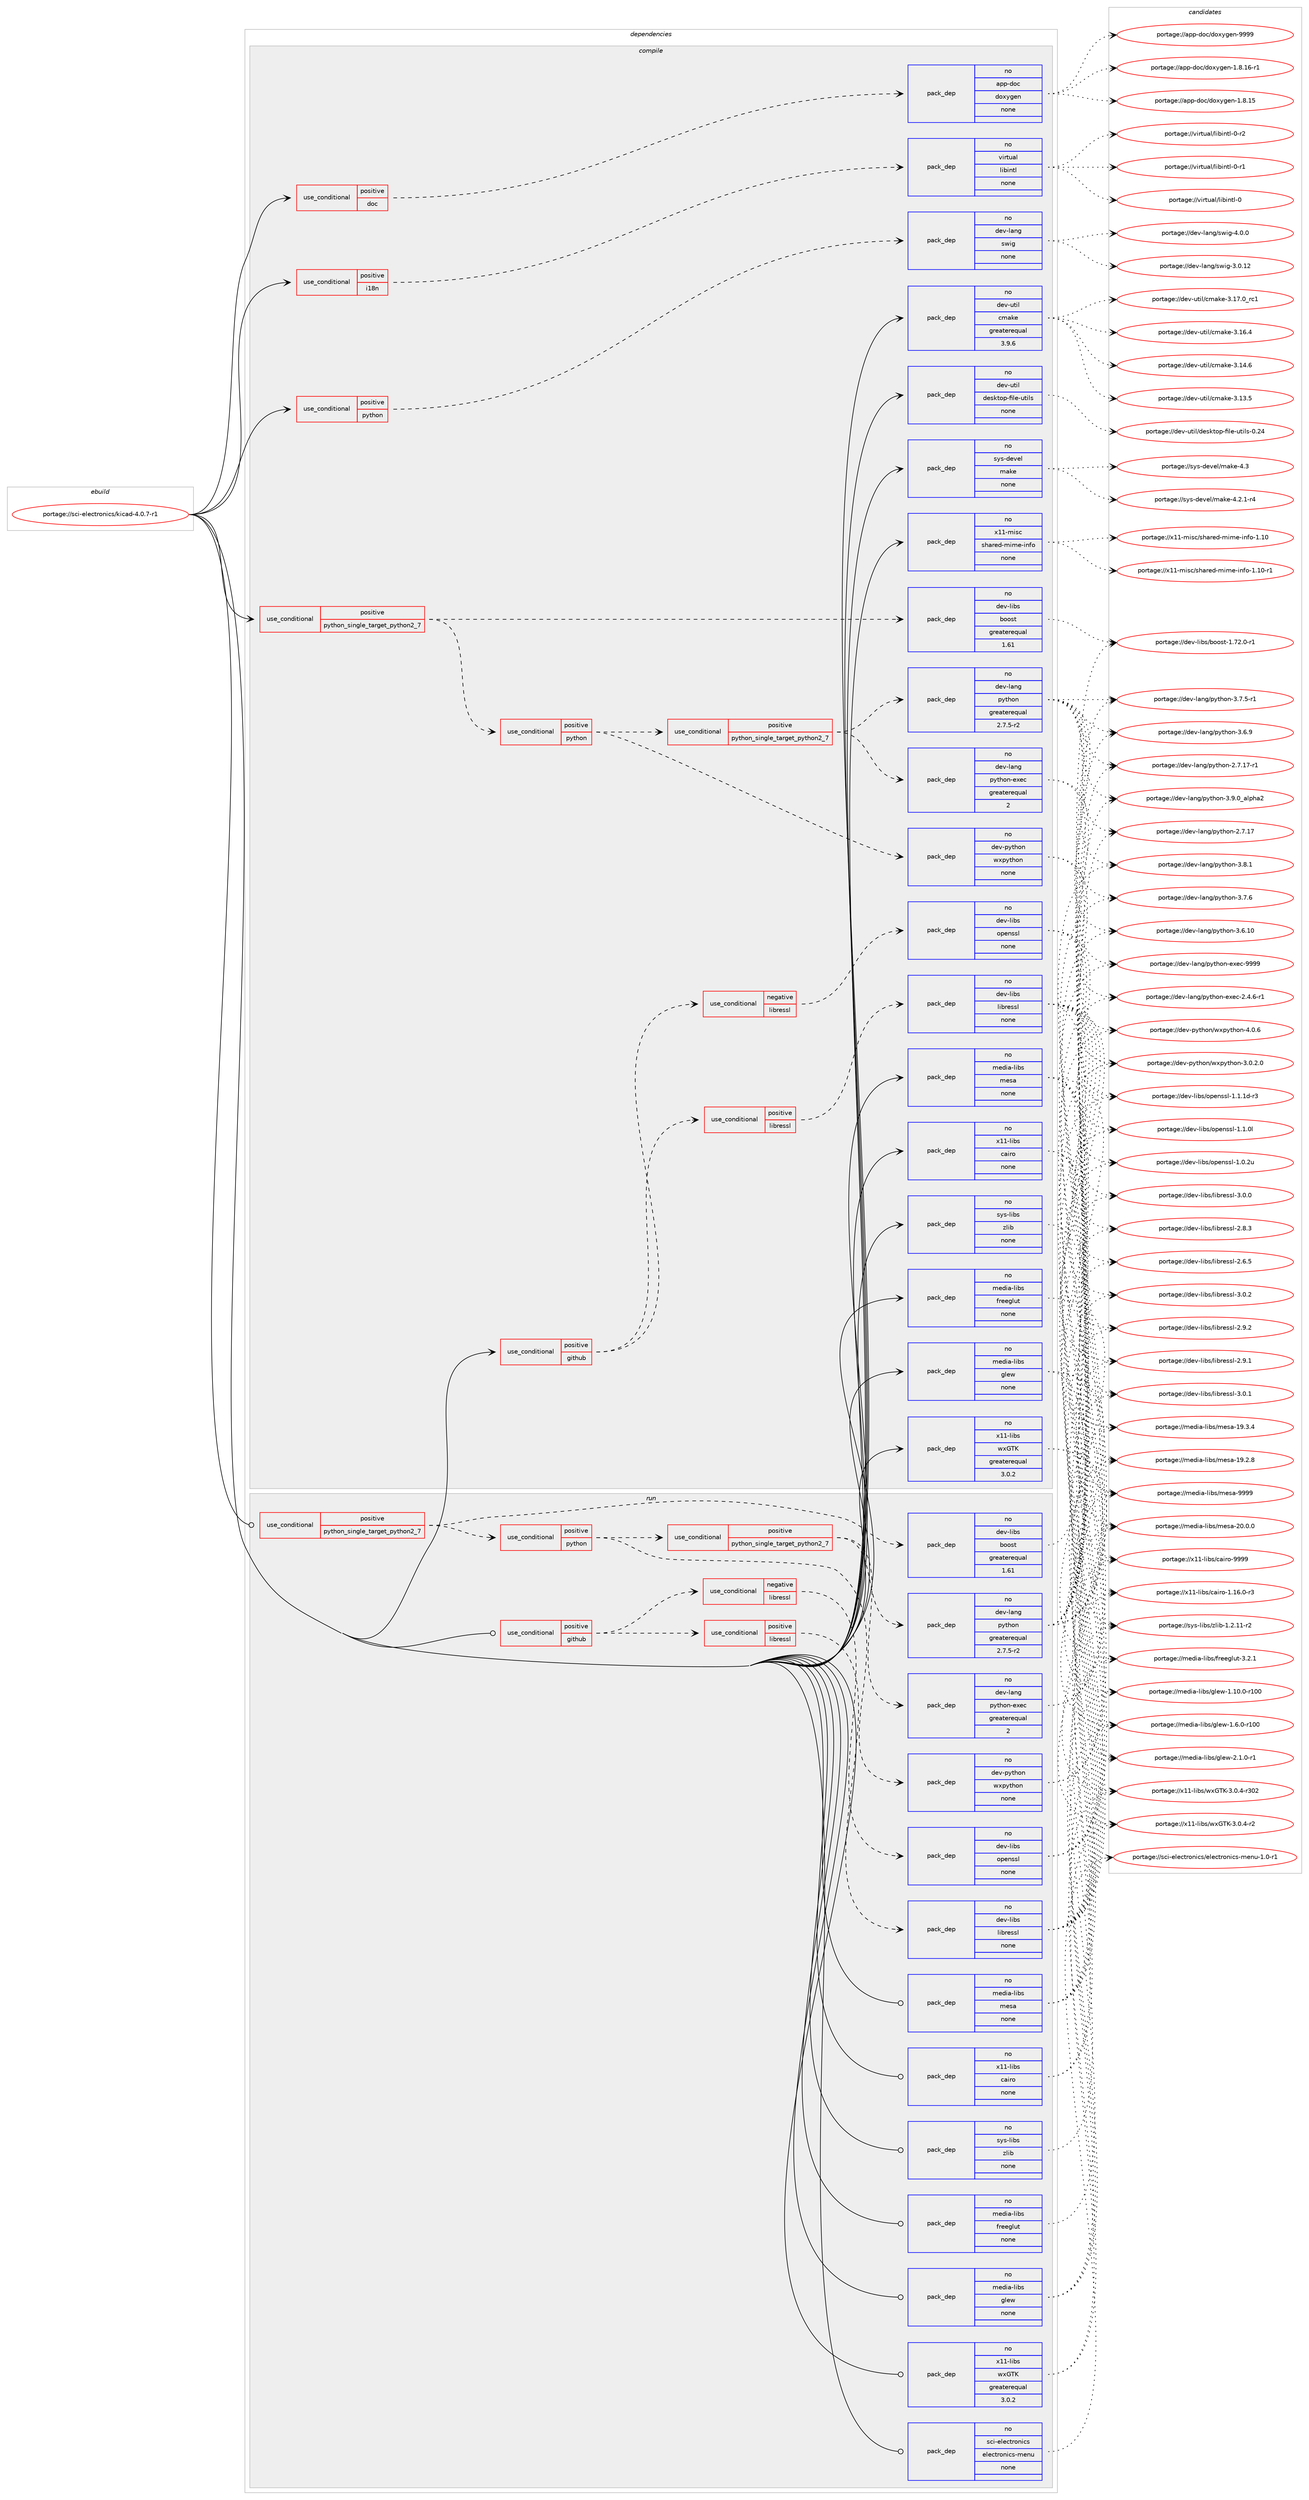 digraph prolog {

# *************
# Graph options
# *************

newrank=true;
concentrate=true;
compound=true;
graph [rankdir=LR,fontname=Helvetica,fontsize=10,ranksep=1.5];#, ranksep=2.5, nodesep=0.2];
edge  [arrowhead=vee];
node  [fontname=Helvetica,fontsize=10];

# **********
# The ebuild
# **********

subgraph cluster_leftcol {
color=gray;
rank=same;
label=<<i>ebuild</i>>;
id [label="portage://sci-electronics/kicad-4.0.7-r1", color=red, width=4, href="../sci-electronics/kicad-4.0.7-r1.svg"];
}

# ****************
# The dependencies
# ****************

subgraph cluster_midcol {
color=gray;
label=<<i>dependencies</i>>;
subgraph cluster_compile {
fillcolor="#eeeeee";
style=filled;
label=<<i>compile</i>>;
subgraph cond12185 {
dependency58397 [label=<<TABLE BORDER="0" CELLBORDER="1" CELLSPACING="0" CELLPADDING="4"><TR><TD ROWSPAN="3" CELLPADDING="10">use_conditional</TD></TR><TR><TD>positive</TD></TR><TR><TD>doc</TD></TR></TABLE>>, shape=none, color=red];
subgraph pack44999 {
dependency58398 [label=<<TABLE BORDER="0" CELLBORDER="1" CELLSPACING="0" CELLPADDING="4" WIDTH="220"><TR><TD ROWSPAN="6" CELLPADDING="30">pack_dep</TD></TR><TR><TD WIDTH="110">no</TD></TR><TR><TD>app-doc</TD></TR><TR><TD>doxygen</TD></TR><TR><TD>none</TD></TR><TR><TD></TD></TR></TABLE>>, shape=none, color=blue];
}
dependency58397:e -> dependency58398:w [weight=20,style="dashed",arrowhead="vee"];
}
id:e -> dependency58397:w [weight=20,style="solid",arrowhead="vee"];
subgraph cond12186 {
dependency58399 [label=<<TABLE BORDER="0" CELLBORDER="1" CELLSPACING="0" CELLPADDING="4"><TR><TD ROWSPAN="3" CELLPADDING="10">use_conditional</TD></TR><TR><TD>positive</TD></TR><TR><TD>github</TD></TR></TABLE>>, shape=none, color=red];
subgraph cond12187 {
dependency58400 [label=<<TABLE BORDER="0" CELLBORDER="1" CELLSPACING="0" CELLPADDING="4"><TR><TD ROWSPAN="3" CELLPADDING="10">use_conditional</TD></TR><TR><TD>positive</TD></TR><TR><TD>libressl</TD></TR></TABLE>>, shape=none, color=red];
subgraph pack45000 {
dependency58401 [label=<<TABLE BORDER="0" CELLBORDER="1" CELLSPACING="0" CELLPADDING="4" WIDTH="220"><TR><TD ROWSPAN="6" CELLPADDING="30">pack_dep</TD></TR><TR><TD WIDTH="110">no</TD></TR><TR><TD>dev-libs</TD></TR><TR><TD>libressl</TD></TR><TR><TD>none</TD></TR><TR><TD></TD></TR></TABLE>>, shape=none, color=blue];
}
dependency58400:e -> dependency58401:w [weight=20,style="dashed",arrowhead="vee"];
}
dependency58399:e -> dependency58400:w [weight=20,style="dashed",arrowhead="vee"];
subgraph cond12188 {
dependency58402 [label=<<TABLE BORDER="0" CELLBORDER="1" CELLSPACING="0" CELLPADDING="4"><TR><TD ROWSPAN="3" CELLPADDING="10">use_conditional</TD></TR><TR><TD>negative</TD></TR><TR><TD>libressl</TD></TR></TABLE>>, shape=none, color=red];
subgraph pack45001 {
dependency58403 [label=<<TABLE BORDER="0" CELLBORDER="1" CELLSPACING="0" CELLPADDING="4" WIDTH="220"><TR><TD ROWSPAN="6" CELLPADDING="30">pack_dep</TD></TR><TR><TD WIDTH="110">no</TD></TR><TR><TD>dev-libs</TD></TR><TR><TD>openssl</TD></TR><TR><TD>none</TD></TR><TR><TD></TD></TR></TABLE>>, shape=none, color=blue];
}
dependency58402:e -> dependency58403:w [weight=20,style="dashed",arrowhead="vee"];
}
dependency58399:e -> dependency58402:w [weight=20,style="dashed",arrowhead="vee"];
}
id:e -> dependency58399:w [weight=20,style="solid",arrowhead="vee"];
subgraph cond12189 {
dependency58404 [label=<<TABLE BORDER="0" CELLBORDER="1" CELLSPACING="0" CELLPADDING="4"><TR><TD ROWSPAN="3" CELLPADDING="10">use_conditional</TD></TR><TR><TD>positive</TD></TR><TR><TD>i18n</TD></TR></TABLE>>, shape=none, color=red];
subgraph pack45002 {
dependency58405 [label=<<TABLE BORDER="0" CELLBORDER="1" CELLSPACING="0" CELLPADDING="4" WIDTH="220"><TR><TD ROWSPAN="6" CELLPADDING="30">pack_dep</TD></TR><TR><TD WIDTH="110">no</TD></TR><TR><TD>virtual</TD></TR><TR><TD>libintl</TD></TR><TR><TD>none</TD></TR><TR><TD></TD></TR></TABLE>>, shape=none, color=blue];
}
dependency58404:e -> dependency58405:w [weight=20,style="dashed",arrowhead="vee"];
}
id:e -> dependency58404:w [weight=20,style="solid",arrowhead="vee"];
subgraph cond12190 {
dependency58406 [label=<<TABLE BORDER="0" CELLBORDER="1" CELLSPACING="0" CELLPADDING="4"><TR><TD ROWSPAN="3" CELLPADDING="10">use_conditional</TD></TR><TR><TD>positive</TD></TR><TR><TD>python</TD></TR></TABLE>>, shape=none, color=red];
subgraph pack45003 {
dependency58407 [label=<<TABLE BORDER="0" CELLBORDER="1" CELLSPACING="0" CELLPADDING="4" WIDTH="220"><TR><TD ROWSPAN="6" CELLPADDING="30">pack_dep</TD></TR><TR><TD WIDTH="110">no</TD></TR><TR><TD>dev-lang</TD></TR><TR><TD>swig</TD></TR><TR><TD>none</TD></TR><TR><TD></TD></TR></TABLE>>, shape=none, color=blue];
}
dependency58406:e -> dependency58407:w [weight=20,style="dashed",arrowhead="vee"];
}
id:e -> dependency58406:w [weight=20,style="solid",arrowhead="vee"];
subgraph cond12191 {
dependency58408 [label=<<TABLE BORDER="0" CELLBORDER="1" CELLSPACING="0" CELLPADDING="4"><TR><TD ROWSPAN="3" CELLPADDING="10">use_conditional</TD></TR><TR><TD>positive</TD></TR><TR><TD>python_single_target_python2_7</TD></TR></TABLE>>, shape=none, color=red];
subgraph cond12192 {
dependency58409 [label=<<TABLE BORDER="0" CELLBORDER="1" CELLSPACING="0" CELLPADDING="4"><TR><TD ROWSPAN="3" CELLPADDING="10">use_conditional</TD></TR><TR><TD>positive</TD></TR><TR><TD>python</TD></TR></TABLE>>, shape=none, color=red];
subgraph pack45004 {
dependency58410 [label=<<TABLE BORDER="0" CELLBORDER="1" CELLSPACING="0" CELLPADDING="4" WIDTH="220"><TR><TD ROWSPAN="6" CELLPADDING="30">pack_dep</TD></TR><TR><TD WIDTH="110">no</TD></TR><TR><TD>dev-python</TD></TR><TR><TD>wxpython</TD></TR><TR><TD>none</TD></TR><TR><TD></TD></TR></TABLE>>, shape=none, color=blue];
}
dependency58409:e -> dependency58410:w [weight=20,style="dashed",arrowhead="vee"];
subgraph cond12193 {
dependency58411 [label=<<TABLE BORDER="0" CELLBORDER="1" CELLSPACING="0" CELLPADDING="4"><TR><TD ROWSPAN="3" CELLPADDING="10">use_conditional</TD></TR><TR><TD>positive</TD></TR><TR><TD>python_single_target_python2_7</TD></TR></TABLE>>, shape=none, color=red];
subgraph pack45005 {
dependency58412 [label=<<TABLE BORDER="0" CELLBORDER="1" CELLSPACING="0" CELLPADDING="4" WIDTH="220"><TR><TD ROWSPAN="6" CELLPADDING="30">pack_dep</TD></TR><TR><TD WIDTH="110">no</TD></TR><TR><TD>dev-lang</TD></TR><TR><TD>python</TD></TR><TR><TD>greaterequal</TD></TR><TR><TD>2.7.5-r2</TD></TR></TABLE>>, shape=none, color=blue];
}
dependency58411:e -> dependency58412:w [weight=20,style="dashed",arrowhead="vee"];
subgraph pack45006 {
dependency58413 [label=<<TABLE BORDER="0" CELLBORDER="1" CELLSPACING="0" CELLPADDING="4" WIDTH="220"><TR><TD ROWSPAN="6" CELLPADDING="30">pack_dep</TD></TR><TR><TD WIDTH="110">no</TD></TR><TR><TD>dev-lang</TD></TR><TR><TD>python-exec</TD></TR><TR><TD>greaterequal</TD></TR><TR><TD>2</TD></TR></TABLE>>, shape=none, color=blue];
}
dependency58411:e -> dependency58413:w [weight=20,style="dashed",arrowhead="vee"];
}
dependency58409:e -> dependency58411:w [weight=20,style="dashed",arrowhead="vee"];
}
dependency58408:e -> dependency58409:w [weight=20,style="dashed",arrowhead="vee"];
subgraph pack45007 {
dependency58414 [label=<<TABLE BORDER="0" CELLBORDER="1" CELLSPACING="0" CELLPADDING="4" WIDTH="220"><TR><TD ROWSPAN="6" CELLPADDING="30">pack_dep</TD></TR><TR><TD WIDTH="110">no</TD></TR><TR><TD>dev-libs</TD></TR><TR><TD>boost</TD></TR><TR><TD>greaterequal</TD></TR><TR><TD>1.61</TD></TR></TABLE>>, shape=none, color=blue];
}
dependency58408:e -> dependency58414:w [weight=20,style="dashed",arrowhead="vee"];
}
id:e -> dependency58408:w [weight=20,style="solid",arrowhead="vee"];
subgraph pack45008 {
dependency58415 [label=<<TABLE BORDER="0" CELLBORDER="1" CELLSPACING="0" CELLPADDING="4" WIDTH="220"><TR><TD ROWSPAN="6" CELLPADDING="30">pack_dep</TD></TR><TR><TD WIDTH="110">no</TD></TR><TR><TD>dev-util</TD></TR><TR><TD>cmake</TD></TR><TR><TD>greaterequal</TD></TR><TR><TD>3.9.6</TD></TR></TABLE>>, shape=none, color=blue];
}
id:e -> dependency58415:w [weight=20,style="solid",arrowhead="vee"];
subgraph pack45009 {
dependency58416 [label=<<TABLE BORDER="0" CELLBORDER="1" CELLSPACING="0" CELLPADDING="4" WIDTH="220"><TR><TD ROWSPAN="6" CELLPADDING="30">pack_dep</TD></TR><TR><TD WIDTH="110">no</TD></TR><TR><TD>dev-util</TD></TR><TR><TD>desktop-file-utils</TD></TR><TR><TD>none</TD></TR><TR><TD></TD></TR></TABLE>>, shape=none, color=blue];
}
id:e -> dependency58416:w [weight=20,style="solid",arrowhead="vee"];
subgraph pack45010 {
dependency58417 [label=<<TABLE BORDER="0" CELLBORDER="1" CELLSPACING="0" CELLPADDING="4" WIDTH="220"><TR><TD ROWSPAN="6" CELLPADDING="30">pack_dep</TD></TR><TR><TD WIDTH="110">no</TD></TR><TR><TD>media-libs</TD></TR><TR><TD>freeglut</TD></TR><TR><TD>none</TD></TR><TR><TD></TD></TR></TABLE>>, shape=none, color=blue];
}
id:e -> dependency58417:w [weight=20,style="solid",arrowhead="vee"];
subgraph pack45011 {
dependency58418 [label=<<TABLE BORDER="0" CELLBORDER="1" CELLSPACING="0" CELLPADDING="4" WIDTH="220"><TR><TD ROWSPAN="6" CELLPADDING="30">pack_dep</TD></TR><TR><TD WIDTH="110">no</TD></TR><TR><TD>media-libs</TD></TR><TR><TD>glew</TD></TR><TR><TD>none</TD></TR><TR><TD></TD></TR></TABLE>>, shape=none, color=blue];
}
id:e -> dependency58418:w [weight=20,style="solid",arrowhead="vee"];
subgraph pack45012 {
dependency58419 [label=<<TABLE BORDER="0" CELLBORDER="1" CELLSPACING="0" CELLPADDING="4" WIDTH="220"><TR><TD ROWSPAN="6" CELLPADDING="30">pack_dep</TD></TR><TR><TD WIDTH="110">no</TD></TR><TR><TD>media-libs</TD></TR><TR><TD>mesa</TD></TR><TR><TD>none</TD></TR><TR><TD></TD></TR></TABLE>>, shape=none, color=blue];
}
id:e -> dependency58419:w [weight=20,style="solid",arrowhead="vee"];
subgraph pack45013 {
dependency58420 [label=<<TABLE BORDER="0" CELLBORDER="1" CELLSPACING="0" CELLPADDING="4" WIDTH="220"><TR><TD ROWSPAN="6" CELLPADDING="30">pack_dep</TD></TR><TR><TD WIDTH="110">no</TD></TR><TR><TD>sys-devel</TD></TR><TR><TD>make</TD></TR><TR><TD>none</TD></TR><TR><TD></TD></TR></TABLE>>, shape=none, color=blue];
}
id:e -> dependency58420:w [weight=20,style="solid",arrowhead="vee"];
subgraph pack45014 {
dependency58421 [label=<<TABLE BORDER="0" CELLBORDER="1" CELLSPACING="0" CELLPADDING="4" WIDTH="220"><TR><TD ROWSPAN="6" CELLPADDING="30">pack_dep</TD></TR><TR><TD WIDTH="110">no</TD></TR><TR><TD>sys-libs</TD></TR><TR><TD>zlib</TD></TR><TR><TD>none</TD></TR><TR><TD></TD></TR></TABLE>>, shape=none, color=blue];
}
id:e -> dependency58421:w [weight=20,style="solid",arrowhead="vee"];
subgraph pack45015 {
dependency58422 [label=<<TABLE BORDER="0" CELLBORDER="1" CELLSPACING="0" CELLPADDING="4" WIDTH="220"><TR><TD ROWSPAN="6" CELLPADDING="30">pack_dep</TD></TR><TR><TD WIDTH="110">no</TD></TR><TR><TD>x11-libs</TD></TR><TR><TD>cairo</TD></TR><TR><TD>none</TD></TR><TR><TD></TD></TR></TABLE>>, shape=none, color=blue];
}
id:e -> dependency58422:w [weight=20,style="solid",arrowhead="vee"];
subgraph pack45016 {
dependency58423 [label=<<TABLE BORDER="0" CELLBORDER="1" CELLSPACING="0" CELLPADDING="4" WIDTH="220"><TR><TD ROWSPAN="6" CELLPADDING="30">pack_dep</TD></TR><TR><TD WIDTH="110">no</TD></TR><TR><TD>x11-libs</TD></TR><TR><TD>wxGTK</TD></TR><TR><TD>greaterequal</TD></TR><TR><TD>3.0.2</TD></TR></TABLE>>, shape=none, color=blue];
}
id:e -> dependency58423:w [weight=20,style="solid",arrowhead="vee"];
subgraph pack45017 {
dependency58424 [label=<<TABLE BORDER="0" CELLBORDER="1" CELLSPACING="0" CELLPADDING="4" WIDTH="220"><TR><TD ROWSPAN="6" CELLPADDING="30">pack_dep</TD></TR><TR><TD WIDTH="110">no</TD></TR><TR><TD>x11-misc</TD></TR><TR><TD>shared-mime-info</TD></TR><TR><TD>none</TD></TR><TR><TD></TD></TR></TABLE>>, shape=none, color=blue];
}
id:e -> dependency58424:w [weight=20,style="solid",arrowhead="vee"];
}
subgraph cluster_compileandrun {
fillcolor="#eeeeee";
style=filled;
label=<<i>compile and run</i>>;
}
subgraph cluster_run {
fillcolor="#eeeeee";
style=filled;
label=<<i>run</i>>;
subgraph cond12194 {
dependency58425 [label=<<TABLE BORDER="0" CELLBORDER="1" CELLSPACING="0" CELLPADDING="4"><TR><TD ROWSPAN="3" CELLPADDING="10">use_conditional</TD></TR><TR><TD>positive</TD></TR><TR><TD>github</TD></TR></TABLE>>, shape=none, color=red];
subgraph cond12195 {
dependency58426 [label=<<TABLE BORDER="0" CELLBORDER="1" CELLSPACING="0" CELLPADDING="4"><TR><TD ROWSPAN="3" CELLPADDING="10">use_conditional</TD></TR><TR><TD>positive</TD></TR><TR><TD>libressl</TD></TR></TABLE>>, shape=none, color=red];
subgraph pack45018 {
dependency58427 [label=<<TABLE BORDER="0" CELLBORDER="1" CELLSPACING="0" CELLPADDING="4" WIDTH="220"><TR><TD ROWSPAN="6" CELLPADDING="30">pack_dep</TD></TR><TR><TD WIDTH="110">no</TD></TR><TR><TD>dev-libs</TD></TR><TR><TD>libressl</TD></TR><TR><TD>none</TD></TR><TR><TD></TD></TR></TABLE>>, shape=none, color=blue];
}
dependency58426:e -> dependency58427:w [weight=20,style="dashed",arrowhead="vee"];
}
dependency58425:e -> dependency58426:w [weight=20,style="dashed",arrowhead="vee"];
subgraph cond12196 {
dependency58428 [label=<<TABLE BORDER="0" CELLBORDER="1" CELLSPACING="0" CELLPADDING="4"><TR><TD ROWSPAN="3" CELLPADDING="10">use_conditional</TD></TR><TR><TD>negative</TD></TR><TR><TD>libressl</TD></TR></TABLE>>, shape=none, color=red];
subgraph pack45019 {
dependency58429 [label=<<TABLE BORDER="0" CELLBORDER="1" CELLSPACING="0" CELLPADDING="4" WIDTH="220"><TR><TD ROWSPAN="6" CELLPADDING="30">pack_dep</TD></TR><TR><TD WIDTH="110">no</TD></TR><TR><TD>dev-libs</TD></TR><TR><TD>openssl</TD></TR><TR><TD>none</TD></TR><TR><TD></TD></TR></TABLE>>, shape=none, color=blue];
}
dependency58428:e -> dependency58429:w [weight=20,style="dashed",arrowhead="vee"];
}
dependency58425:e -> dependency58428:w [weight=20,style="dashed",arrowhead="vee"];
}
id:e -> dependency58425:w [weight=20,style="solid",arrowhead="odot"];
subgraph cond12197 {
dependency58430 [label=<<TABLE BORDER="0" CELLBORDER="1" CELLSPACING="0" CELLPADDING="4"><TR><TD ROWSPAN="3" CELLPADDING="10">use_conditional</TD></TR><TR><TD>positive</TD></TR><TR><TD>python_single_target_python2_7</TD></TR></TABLE>>, shape=none, color=red];
subgraph cond12198 {
dependency58431 [label=<<TABLE BORDER="0" CELLBORDER="1" CELLSPACING="0" CELLPADDING="4"><TR><TD ROWSPAN="3" CELLPADDING="10">use_conditional</TD></TR><TR><TD>positive</TD></TR><TR><TD>python</TD></TR></TABLE>>, shape=none, color=red];
subgraph pack45020 {
dependency58432 [label=<<TABLE BORDER="0" CELLBORDER="1" CELLSPACING="0" CELLPADDING="4" WIDTH="220"><TR><TD ROWSPAN="6" CELLPADDING="30">pack_dep</TD></TR><TR><TD WIDTH="110">no</TD></TR><TR><TD>dev-python</TD></TR><TR><TD>wxpython</TD></TR><TR><TD>none</TD></TR><TR><TD></TD></TR></TABLE>>, shape=none, color=blue];
}
dependency58431:e -> dependency58432:w [weight=20,style="dashed",arrowhead="vee"];
subgraph cond12199 {
dependency58433 [label=<<TABLE BORDER="0" CELLBORDER="1" CELLSPACING="0" CELLPADDING="4"><TR><TD ROWSPAN="3" CELLPADDING="10">use_conditional</TD></TR><TR><TD>positive</TD></TR><TR><TD>python_single_target_python2_7</TD></TR></TABLE>>, shape=none, color=red];
subgraph pack45021 {
dependency58434 [label=<<TABLE BORDER="0" CELLBORDER="1" CELLSPACING="0" CELLPADDING="4" WIDTH="220"><TR><TD ROWSPAN="6" CELLPADDING="30">pack_dep</TD></TR><TR><TD WIDTH="110">no</TD></TR><TR><TD>dev-lang</TD></TR><TR><TD>python</TD></TR><TR><TD>greaterequal</TD></TR><TR><TD>2.7.5-r2</TD></TR></TABLE>>, shape=none, color=blue];
}
dependency58433:e -> dependency58434:w [weight=20,style="dashed",arrowhead="vee"];
subgraph pack45022 {
dependency58435 [label=<<TABLE BORDER="0" CELLBORDER="1" CELLSPACING="0" CELLPADDING="4" WIDTH="220"><TR><TD ROWSPAN="6" CELLPADDING="30">pack_dep</TD></TR><TR><TD WIDTH="110">no</TD></TR><TR><TD>dev-lang</TD></TR><TR><TD>python-exec</TD></TR><TR><TD>greaterequal</TD></TR><TR><TD>2</TD></TR></TABLE>>, shape=none, color=blue];
}
dependency58433:e -> dependency58435:w [weight=20,style="dashed",arrowhead="vee"];
}
dependency58431:e -> dependency58433:w [weight=20,style="dashed",arrowhead="vee"];
}
dependency58430:e -> dependency58431:w [weight=20,style="dashed",arrowhead="vee"];
subgraph pack45023 {
dependency58436 [label=<<TABLE BORDER="0" CELLBORDER="1" CELLSPACING="0" CELLPADDING="4" WIDTH="220"><TR><TD ROWSPAN="6" CELLPADDING="30">pack_dep</TD></TR><TR><TD WIDTH="110">no</TD></TR><TR><TD>dev-libs</TD></TR><TR><TD>boost</TD></TR><TR><TD>greaterequal</TD></TR><TR><TD>1.61</TD></TR></TABLE>>, shape=none, color=blue];
}
dependency58430:e -> dependency58436:w [weight=20,style="dashed",arrowhead="vee"];
}
id:e -> dependency58430:w [weight=20,style="solid",arrowhead="odot"];
subgraph pack45024 {
dependency58437 [label=<<TABLE BORDER="0" CELLBORDER="1" CELLSPACING="0" CELLPADDING="4" WIDTH="220"><TR><TD ROWSPAN="6" CELLPADDING="30">pack_dep</TD></TR><TR><TD WIDTH="110">no</TD></TR><TR><TD>media-libs</TD></TR><TR><TD>freeglut</TD></TR><TR><TD>none</TD></TR><TR><TD></TD></TR></TABLE>>, shape=none, color=blue];
}
id:e -> dependency58437:w [weight=20,style="solid",arrowhead="odot"];
subgraph pack45025 {
dependency58438 [label=<<TABLE BORDER="0" CELLBORDER="1" CELLSPACING="0" CELLPADDING="4" WIDTH="220"><TR><TD ROWSPAN="6" CELLPADDING="30">pack_dep</TD></TR><TR><TD WIDTH="110">no</TD></TR><TR><TD>media-libs</TD></TR><TR><TD>glew</TD></TR><TR><TD>none</TD></TR><TR><TD></TD></TR></TABLE>>, shape=none, color=blue];
}
id:e -> dependency58438:w [weight=20,style="solid",arrowhead="odot"];
subgraph pack45026 {
dependency58439 [label=<<TABLE BORDER="0" CELLBORDER="1" CELLSPACING="0" CELLPADDING="4" WIDTH="220"><TR><TD ROWSPAN="6" CELLPADDING="30">pack_dep</TD></TR><TR><TD WIDTH="110">no</TD></TR><TR><TD>media-libs</TD></TR><TR><TD>mesa</TD></TR><TR><TD>none</TD></TR><TR><TD></TD></TR></TABLE>>, shape=none, color=blue];
}
id:e -> dependency58439:w [weight=20,style="solid",arrowhead="odot"];
subgraph pack45027 {
dependency58440 [label=<<TABLE BORDER="0" CELLBORDER="1" CELLSPACING="0" CELLPADDING="4" WIDTH="220"><TR><TD ROWSPAN="6" CELLPADDING="30">pack_dep</TD></TR><TR><TD WIDTH="110">no</TD></TR><TR><TD>sci-electronics</TD></TR><TR><TD>electronics-menu</TD></TR><TR><TD>none</TD></TR><TR><TD></TD></TR></TABLE>>, shape=none, color=blue];
}
id:e -> dependency58440:w [weight=20,style="solid",arrowhead="odot"];
subgraph pack45028 {
dependency58441 [label=<<TABLE BORDER="0" CELLBORDER="1" CELLSPACING="0" CELLPADDING="4" WIDTH="220"><TR><TD ROWSPAN="6" CELLPADDING="30">pack_dep</TD></TR><TR><TD WIDTH="110">no</TD></TR><TR><TD>sys-libs</TD></TR><TR><TD>zlib</TD></TR><TR><TD>none</TD></TR><TR><TD></TD></TR></TABLE>>, shape=none, color=blue];
}
id:e -> dependency58441:w [weight=20,style="solid",arrowhead="odot"];
subgraph pack45029 {
dependency58442 [label=<<TABLE BORDER="0" CELLBORDER="1" CELLSPACING="0" CELLPADDING="4" WIDTH="220"><TR><TD ROWSPAN="6" CELLPADDING="30">pack_dep</TD></TR><TR><TD WIDTH="110">no</TD></TR><TR><TD>x11-libs</TD></TR><TR><TD>cairo</TD></TR><TR><TD>none</TD></TR><TR><TD></TD></TR></TABLE>>, shape=none, color=blue];
}
id:e -> dependency58442:w [weight=20,style="solid",arrowhead="odot"];
subgraph pack45030 {
dependency58443 [label=<<TABLE BORDER="0" CELLBORDER="1" CELLSPACING="0" CELLPADDING="4" WIDTH="220"><TR><TD ROWSPAN="6" CELLPADDING="30">pack_dep</TD></TR><TR><TD WIDTH="110">no</TD></TR><TR><TD>x11-libs</TD></TR><TR><TD>wxGTK</TD></TR><TR><TD>greaterequal</TD></TR><TR><TD>3.0.2</TD></TR></TABLE>>, shape=none, color=blue];
}
id:e -> dependency58443:w [weight=20,style="solid",arrowhead="odot"];
}
}

# **************
# The candidates
# **************

subgraph cluster_choices {
rank=same;
color=gray;
label=<<i>candidates</i>>;

subgraph choice44999 {
color=black;
nodesep=1;
choice971121124510011199471001111201211031011104557575757 [label="portage://app-doc/doxygen-9999", color=red, width=4,href="../app-doc/doxygen-9999.svg"];
choice97112112451001119947100111120121103101110454946564649544511449 [label="portage://app-doc/doxygen-1.8.16-r1", color=red, width=4,href="../app-doc/doxygen-1.8.16-r1.svg"];
choice9711211245100111994710011112012110310111045494656464953 [label="portage://app-doc/doxygen-1.8.15", color=red, width=4,href="../app-doc/doxygen-1.8.15.svg"];
dependency58398:e -> choice971121124510011199471001111201211031011104557575757:w [style=dotted,weight="100"];
dependency58398:e -> choice97112112451001119947100111120121103101110454946564649544511449:w [style=dotted,weight="100"];
dependency58398:e -> choice9711211245100111994710011112012110310111045494656464953:w [style=dotted,weight="100"];
}
subgraph choice45000 {
color=black;
nodesep=1;
choice10010111845108105981154710810598114101115115108455146484650 [label="portage://dev-libs/libressl-3.0.2", color=red, width=4,href="../dev-libs/libressl-3.0.2.svg"];
choice10010111845108105981154710810598114101115115108455146484649 [label="portage://dev-libs/libressl-3.0.1", color=red, width=4,href="../dev-libs/libressl-3.0.1.svg"];
choice10010111845108105981154710810598114101115115108455146484648 [label="portage://dev-libs/libressl-3.0.0", color=red, width=4,href="../dev-libs/libressl-3.0.0.svg"];
choice10010111845108105981154710810598114101115115108455046574650 [label="portage://dev-libs/libressl-2.9.2", color=red, width=4,href="../dev-libs/libressl-2.9.2.svg"];
choice10010111845108105981154710810598114101115115108455046574649 [label="portage://dev-libs/libressl-2.9.1", color=red, width=4,href="../dev-libs/libressl-2.9.1.svg"];
choice10010111845108105981154710810598114101115115108455046564651 [label="portage://dev-libs/libressl-2.8.3", color=red, width=4,href="../dev-libs/libressl-2.8.3.svg"];
choice10010111845108105981154710810598114101115115108455046544653 [label="portage://dev-libs/libressl-2.6.5", color=red, width=4,href="../dev-libs/libressl-2.6.5.svg"];
dependency58401:e -> choice10010111845108105981154710810598114101115115108455146484650:w [style=dotted,weight="100"];
dependency58401:e -> choice10010111845108105981154710810598114101115115108455146484649:w [style=dotted,weight="100"];
dependency58401:e -> choice10010111845108105981154710810598114101115115108455146484648:w [style=dotted,weight="100"];
dependency58401:e -> choice10010111845108105981154710810598114101115115108455046574650:w [style=dotted,weight="100"];
dependency58401:e -> choice10010111845108105981154710810598114101115115108455046574649:w [style=dotted,weight="100"];
dependency58401:e -> choice10010111845108105981154710810598114101115115108455046564651:w [style=dotted,weight="100"];
dependency58401:e -> choice10010111845108105981154710810598114101115115108455046544653:w [style=dotted,weight="100"];
}
subgraph choice45001 {
color=black;
nodesep=1;
choice1001011184510810598115471111121011101151151084549464946491004511451 [label="portage://dev-libs/openssl-1.1.1d-r3", color=red, width=4,href="../dev-libs/openssl-1.1.1d-r3.svg"];
choice100101118451081059811547111112101110115115108454946494648108 [label="portage://dev-libs/openssl-1.1.0l", color=red, width=4,href="../dev-libs/openssl-1.1.0l.svg"];
choice100101118451081059811547111112101110115115108454946484650117 [label="portage://dev-libs/openssl-1.0.2u", color=red, width=4,href="../dev-libs/openssl-1.0.2u.svg"];
dependency58403:e -> choice1001011184510810598115471111121011101151151084549464946491004511451:w [style=dotted,weight="100"];
dependency58403:e -> choice100101118451081059811547111112101110115115108454946494648108:w [style=dotted,weight="100"];
dependency58403:e -> choice100101118451081059811547111112101110115115108454946484650117:w [style=dotted,weight="100"];
}
subgraph choice45002 {
color=black;
nodesep=1;
choice11810511411611797108471081059810511011610845484511450 [label="portage://virtual/libintl-0-r2", color=red, width=4,href="../virtual/libintl-0-r2.svg"];
choice11810511411611797108471081059810511011610845484511449 [label="portage://virtual/libintl-0-r1", color=red, width=4,href="../virtual/libintl-0-r1.svg"];
choice1181051141161179710847108105981051101161084548 [label="portage://virtual/libintl-0", color=red, width=4,href="../virtual/libintl-0.svg"];
dependency58405:e -> choice11810511411611797108471081059810511011610845484511450:w [style=dotted,weight="100"];
dependency58405:e -> choice11810511411611797108471081059810511011610845484511449:w [style=dotted,weight="100"];
dependency58405:e -> choice1181051141161179710847108105981051101161084548:w [style=dotted,weight="100"];
}
subgraph choice45003 {
color=black;
nodesep=1;
choice100101118451089711010347115119105103455246484648 [label="portage://dev-lang/swig-4.0.0", color=red, width=4,href="../dev-lang/swig-4.0.0.svg"];
choice10010111845108971101034711511910510345514648464950 [label="portage://dev-lang/swig-3.0.12", color=red, width=4,href="../dev-lang/swig-3.0.12.svg"];
dependency58407:e -> choice100101118451089711010347115119105103455246484648:w [style=dotted,weight="100"];
dependency58407:e -> choice10010111845108971101034711511910510345514648464950:w [style=dotted,weight="100"];
}
subgraph choice45004 {
color=black;
nodesep=1;
choice1001011184511212111610411111047119120112121116104111110455246484654 [label="portage://dev-python/wxpython-4.0.6", color=red, width=4,href="../dev-python/wxpython-4.0.6.svg"];
choice10010111845112121116104111110471191201121211161041111104551464846504648 [label="portage://dev-python/wxpython-3.0.2.0", color=red, width=4,href="../dev-python/wxpython-3.0.2.0.svg"];
dependency58410:e -> choice1001011184511212111610411111047119120112121116104111110455246484654:w [style=dotted,weight="100"];
dependency58410:e -> choice10010111845112121116104111110471191201121211161041111104551464846504648:w [style=dotted,weight="100"];
}
subgraph choice45005 {
color=black;
nodesep=1;
choice10010111845108971101034711212111610411111045514657464895971081121049750 [label="portage://dev-lang/python-3.9.0_alpha2", color=red, width=4,href="../dev-lang/python-3.9.0_alpha2.svg"];
choice100101118451089711010347112121116104111110455146564649 [label="portage://dev-lang/python-3.8.1", color=red, width=4,href="../dev-lang/python-3.8.1.svg"];
choice100101118451089711010347112121116104111110455146554654 [label="portage://dev-lang/python-3.7.6", color=red, width=4,href="../dev-lang/python-3.7.6.svg"];
choice1001011184510897110103471121211161041111104551465546534511449 [label="portage://dev-lang/python-3.7.5-r1", color=red, width=4,href="../dev-lang/python-3.7.5-r1.svg"];
choice100101118451089711010347112121116104111110455146544657 [label="portage://dev-lang/python-3.6.9", color=red, width=4,href="../dev-lang/python-3.6.9.svg"];
choice10010111845108971101034711212111610411111045514654464948 [label="portage://dev-lang/python-3.6.10", color=red, width=4,href="../dev-lang/python-3.6.10.svg"];
choice100101118451089711010347112121116104111110455046554649554511449 [label="portage://dev-lang/python-2.7.17-r1", color=red, width=4,href="../dev-lang/python-2.7.17-r1.svg"];
choice10010111845108971101034711212111610411111045504655464955 [label="portage://dev-lang/python-2.7.17", color=red, width=4,href="../dev-lang/python-2.7.17.svg"];
dependency58412:e -> choice10010111845108971101034711212111610411111045514657464895971081121049750:w [style=dotted,weight="100"];
dependency58412:e -> choice100101118451089711010347112121116104111110455146564649:w [style=dotted,weight="100"];
dependency58412:e -> choice100101118451089711010347112121116104111110455146554654:w [style=dotted,weight="100"];
dependency58412:e -> choice1001011184510897110103471121211161041111104551465546534511449:w [style=dotted,weight="100"];
dependency58412:e -> choice100101118451089711010347112121116104111110455146544657:w [style=dotted,weight="100"];
dependency58412:e -> choice10010111845108971101034711212111610411111045514654464948:w [style=dotted,weight="100"];
dependency58412:e -> choice100101118451089711010347112121116104111110455046554649554511449:w [style=dotted,weight="100"];
dependency58412:e -> choice10010111845108971101034711212111610411111045504655464955:w [style=dotted,weight="100"];
}
subgraph choice45006 {
color=black;
nodesep=1;
choice10010111845108971101034711212111610411111045101120101994557575757 [label="portage://dev-lang/python-exec-9999", color=red, width=4,href="../dev-lang/python-exec-9999.svg"];
choice10010111845108971101034711212111610411111045101120101994550465246544511449 [label="portage://dev-lang/python-exec-2.4.6-r1", color=red, width=4,href="../dev-lang/python-exec-2.4.6-r1.svg"];
dependency58413:e -> choice10010111845108971101034711212111610411111045101120101994557575757:w [style=dotted,weight="100"];
dependency58413:e -> choice10010111845108971101034711212111610411111045101120101994550465246544511449:w [style=dotted,weight="100"];
}
subgraph choice45007 {
color=black;
nodesep=1;
choice10010111845108105981154798111111115116454946555046484511449 [label="portage://dev-libs/boost-1.72.0-r1", color=red, width=4,href="../dev-libs/boost-1.72.0-r1.svg"];
dependency58414:e -> choice10010111845108105981154798111111115116454946555046484511449:w [style=dotted,weight="100"];
}
subgraph choice45008 {
color=black;
nodesep=1;
choice1001011184511711610510847991099710710145514649554648951149949 [label="portage://dev-util/cmake-3.17.0_rc1", color=red, width=4,href="../dev-util/cmake-3.17.0_rc1.svg"];
choice1001011184511711610510847991099710710145514649544652 [label="portage://dev-util/cmake-3.16.4", color=red, width=4,href="../dev-util/cmake-3.16.4.svg"];
choice1001011184511711610510847991099710710145514649524654 [label="portage://dev-util/cmake-3.14.6", color=red, width=4,href="../dev-util/cmake-3.14.6.svg"];
choice1001011184511711610510847991099710710145514649514653 [label="portage://dev-util/cmake-3.13.5", color=red, width=4,href="../dev-util/cmake-3.13.5.svg"];
dependency58415:e -> choice1001011184511711610510847991099710710145514649554648951149949:w [style=dotted,weight="100"];
dependency58415:e -> choice1001011184511711610510847991099710710145514649544652:w [style=dotted,weight="100"];
dependency58415:e -> choice1001011184511711610510847991099710710145514649524654:w [style=dotted,weight="100"];
dependency58415:e -> choice1001011184511711610510847991099710710145514649514653:w [style=dotted,weight="100"];
}
subgraph choice45009 {
color=black;
nodesep=1;
choice100101118451171161051084710010111510711611111245102105108101451171161051081154548465052 [label="portage://dev-util/desktop-file-utils-0.24", color=red, width=4,href="../dev-util/desktop-file-utils-0.24.svg"];
dependency58416:e -> choice100101118451171161051084710010111510711611111245102105108101451171161051081154548465052:w [style=dotted,weight="100"];
}
subgraph choice45010 {
color=black;
nodesep=1;
choice10910110010597451081059811547102114101101103108117116455146504649 [label="portage://media-libs/freeglut-3.2.1", color=red, width=4,href="../media-libs/freeglut-3.2.1.svg"];
dependency58417:e -> choice10910110010597451081059811547102114101101103108117116455146504649:w [style=dotted,weight="100"];
}
subgraph choice45011 {
color=black;
nodesep=1;
choice109101100105974510810598115471031081011194550464946484511449 [label="portage://media-libs/glew-2.1.0-r1", color=red, width=4,href="../media-libs/glew-2.1.0-r1.svg"];
choice1091011001059745108105981154710310810111945494654464845114494848 [label="portage://media-libs/glew-1.6.0-r100", color=red, width=4,href="../media-libs/glew-1.6.0-r100.svg"];
choice109101100105974510810598115471031081011194549464948464845114494848 [label="portage://media-libs/glew-1.10.0-r100", color=red, width=4,href="../media-libs/glew-1.10.0-r100.svg"];
dependency58418:e -> choice109101100105974510810598115471031081011194550464946484511449:w [style=dotted,weight="100"];
dependency58418:e -> choice1091011001059745108105981154710310810111945494654464845114494848:w [style=dotted,weight="100"];
dependency58418:e -> choice109101100105974510810598115471031081011194549464948464845114494848:w [style=dotted,weight="100"];
}
subgraph choice45012 {
color=black;
nodesep=1;
choice10910110010597451081059811547109101115974557575757 [label="portage://media-libs/mesa-9999", color=red, width=4,href="../media-libs/mesa-9999.svg"];
choice109101100105974510810598115471091011159745504846484648 [label="portage://media-libs/mesa-20.0.0", color=red, width=4,href="../media-libs/mesa-20.0.0.svg"];
choice109101100105974510810598115471091011159745495746514652 [label="portage://media-libs/mesa-19.3.4", color=red, width=4,href="../media-libs/mesa-19.3.4.svg"];
choice109101100105974510810598115471091011159745495746504656 [label="portage://media-libs/mesa-19.2.8", color=red, width=4,href="../media-libs/mesa-19.2.8.svg"];
dependency58419:e -> choice10910110010597451081059811547109101115974557575757:w [style=dotted,weight="100"];
dependency58419:e -> choice109101100105974510810598115471091011159745504846484648:w [style=dotted,weight="100"];
dependency58419:e -> choice109101100105974510810598115471091011159745495746514652:w [style=dotted,weight="100"];
dependency58419:e -> choice109101100105974510810598115471091011159745495746504656:w [style=dotted,weight="100"];
}
subgraph choice45013 {
color=black;
nodesep=1;
choice11512111545100101118101108471099710710145524651 [label="portage://sys-devel/make-4.3", color=red, width=4,href="../sys-devel/make-4.3.svg"];
choice1151211154510010111810110847109971071014552465046494511452 [label="portage://sys-devel/make-4.2.1-r4", color=red, width=4,href="../sys-devel/make-4.2.1-r4.svg"];
dependency58420:e -> choice11512111545100101118101108471099710710145524651:w [style=dotted,weight="100"];
dependency58420:e -> choice1151211154510010111810110847109971071014552465046494511452:w [style=dotted,weight="100"];
}
subgraph choice45014 {
color=black;
nodesep=1;
choice11512111545108105981154712210810598454946504649494511450 [label="portage://sys-libs/zlib-1.2.11-r2", color=red, width=4,href="../sys-libs/zlib-1.2.11-r2.svg"];
dependency58421:e -> choice11512111545108105981154712210810598454946504649494511450:w [style=dotted,weight="100"];
}
subgraph choice45015 {
color=black;
nodesep=1;
choice120494945108105981154799971051141114557575757 [label="portage://x11-libs/cairo-9999", color=red, width=4,href="../x11-libs/cairo-9999.svg"];
choice12049494510810598115479997105114111454946495446484511451 [label="portage://x11-libs/cairo-1.16.0-r3", color=red, width=4,href="../x11-libs/cairo-1.16.0-r3.svg"];
dependency58422:e -> choice120494945108105981154799971051141114557575757:w [style=dotted,weight="100"];
dependency58422:e -> choice12049494510810598115479997105114111454946495446484511451:w [style=dotted,weight="100"];
}
subgraph choice45016 {
color=black;
nodesep=1;
choice120494945108105981154711912071847545514648465245114514850 [label="portage://x11-libs/wxGTK-3.0.4-r302", color=red, width=4,href="../x11-libs/wxGTK-3.0.4-r302.svg"];
choice12049494510810598115471191207184754551464846524511450 [label="portage://x11-libs/wxGTK-3.0.4-r2", color=red, width=4,href="../x11-libs/wxGTK-3.0.4-r2.svg"];
dependency58423:e -> choice120494945108105981154711912071847545514648465245114514850:w [style=dotted,weight="100"];
dependency58423:e -> choice12049494510810598115471191207184754551464846524511450:w [style=dotted,weight="100"];
}
subgraph choice45017 {
color=black;
nodesep=1;
choice120494945109105115994711510497114101100451091051091014510511010211145494649484511449 [label="portage://x11-misc/shared-mime-info-1.10-r1", color=red, width=4,href="../x11-misc/shared-mime-info-1.10-r1.svg"];
choice12049494510910511599471151049711410110045109105109101451051101021114549464948 [label="portage://x11-misc/shared-mime-info-1.10", color=red, width=4,href="../x11-misc/shared-mime-info-1.10.svg"];
dependency58424:e -> choice120494945109105115994711510497114101100451091051091014510511010211145494649484511449:w [style=dotted,weight="100"];
dependency58424:e -> choice12049494510910511599471151049711410110045109105109101451051101021114549464948:w [style=dotted,weight="100"];
}
subgraph choice45018 {
color=black;
nodesep=1;
choice10010111845108105981154710810598114101115115108455146484650 [label="portage://dev-libs/libressl-3.0.2", color=red, width=4,href="../dev-libs/libressl-3.0.2.svg"];
choice10010111845108105981154710810598114101115115108455146484649 [label="portage://dev-libs/libressl-3.0.1", color=red, width=4,href="../dev-libs/libressl-3.0.1.svg"];
choice10010111845108105981154710810598114101115115108455146484648 [label="portage://dev-libs/libressl-3.0.0", color=red, width=4,href="../dev-libs/libressl-3.0.0.svg"];
choice10010111845108105981154710810598114101115115108455046574650 [label="portage://dev-libs/libressl-2.9.2", color=red, width=4,href="../dev-libs/libressl-2.9.2.svg"];
choice10010111845108105981154710810598114101115115108455046574649 [label="portage://dev-libs/libressl-2.9.1", color=red, width=4,href="../dev-libs/libressl-2.9.1.svg"];
choice10010111845108105981154710810598114101115115108455046564651 [label="portage://dev-libs/libressl-2.8.3", color=red, width=4,href="../dev-libs/libressl-2.8.3.svg"];
choice10010111845108105981154710810598114101115115108455046544653 [label="portage://dev-libs/libressl-2.6.5", color=red, width=4,href="../dev-libs/libressl-2.6.5.svg"];
dependency58427:e -> choice10010111845108105981154710810598114101115115108455146484650:w [style=dotted,weight="100"];
dependency58427:e -> choice10010111845108105981154710810598114101115115108455146484649:w [style=dotted,weight="100"];
dependency58427:e -> choice10010111845108105981154710810598114101115115108455146484648:w [style=dotted,weight="100"];
dependency58427:e -> choice10010111845108105981154710810598114101115115108455046574650:w [style=dotted,weight="100"];
dependency58427:e -> choice10010111845108105981154710810598114101115115108455046574649:w [style=dotted,weight="100"];
dependency58427:e -> choice10010111845108105981154710810598114101115115108455046564651:w [style=dotted,weight="100"];
dependency58427:e -> choice10010111845108105981154710810598114101115115108455046544653:w [style=dotted,weight="100"];
}
subgraph choice45019 {
color=black;
nodesep=1;
choice1001011184510810598115471111121011101151151084549464946491004511451 [label="portage://dev-libs/openssl-1.1.1d-r3", color=red, width=4,href="../dev-libs/openssl-1.1.1d-r3.svg"];
choice100101118451081059811547111112101110115115108454946494648108 [label="portage://dev-libs/openssl-1.1.0l", color=red, width=4,href="../dev-libs/openssl-1.1.0l.svg"];
choice100101118451081059811547111112101110115115108454946484650117 [label="portage://dev-libs/openssl-1.0.2u", color=red, width=4,href="../dev-libs/openssl-1.0.2u.svg"];
dependency58429:e -> choice1001011184510810598115471111121011101151151084549464946491004511451:w [style=dotted,weight="100"];
dependency58429:e -> choice100101118451081059811547111112101110115115108454946494648108:w [style=dotted,weight="100"];
dependency58429:e -> choice100101118451081059811547111112101110115115108454946484650117:w [style=dotted,weight="100"];
}
subgraph choice45020 {
color=black;
nodesep=1;
choice1001011184511212111610411111047119120112121116104111110455246484654 [label="portage://dev-python/wxpython-4.0.6", color=red, width=4,href="../dev-python/wxpython-4.0.6.svg"];
choice10010111845112121116104111110471191201121211161041111104551464846504648 [label="portage://dev-python/wxpython-3.0.2.0", color=red, width=4,href="../dev-python/wxpython-3.0.2.0.svg"];
dependency58432:e -> choice1001011184511212111610411111047119120112121116104111110455246484654:w [style=dotted,weight="100"];
dependency58432:e -> choice10010111845112121116104111110471191201121211161041111104551464846504648:w [style=dotted,weight="100"];
}
subgraph choice45021 {
color=black;
nodesep=1;
choice10010111845108971101034711212111610411111045514657464895971081121049750 [label="portage://dev-lang/python-3.9.0_alpha2", color=red, width=4,href="../dev-lang/python-3.9.0_alpha2.svg"];
choice100101118451089711010347112121116104111110455146564649 [label="portage://dev-lang/python-3.8.1", color=red, width=4,href="../dev-lang/python-3.8.1.svg"];
choice100101118451089711010347112121116104111110455146554654 [label="portage://dev-lang/python-3.7.6", color=red, width=4,href="../dev-lang/python-3.7.6.svg"];
choice1001011184510897110103471121211161041111104551465546534511449 [label="portage://dev-lang/python-3.7.5-r1", color=red, width=4,href="../dev-lang/python-3.7.5-r1.svg"];
choice100101118451089711010347112121116104111110455146544657 [label="portage://dev-lang/python-3.6.9", color=red, width=4,href="../dev-lang/python-3.6.9.svg"];
choice10010111845108971101034711212111610411111045514654464948 [label="portage://dev-lang/python-3.6.10", color=red, width=4,href="../dev-lang/python-3.6.10.svg"];
choice100101118451089711010347112121116104111110455046554649554511449 [label="portage://dev-lang/python-2.7.17-r1", color=red, width=4,href="../dev-lang/python-2.7.17-r1.svg"];
choice10010111845108971101034711212111610411111045504655464955 [label="portage://dev-lang/python-2.7.17", color=red, width=4,href="../dev-lang/python-2.7.17.svg"];
dependency58434:e -> choice10010111845108971101034711212111610411111045514657464895971081121049750:w [style=dotted,weight="100"];
dependency58434:e -> choice100101118451089711010347112121116104111110455146564649:w [style=dotted,weight="100"];
dependency58434:e -> choice100101118451089711010347112121116104111110455146554654:w [style=dotted,weight="100"];
dependency58434:e -> choice1001011184510897110103471121211161041111104551465546534511449:w [style=dotted,weight="100"];
dependency58434:e -> choice100101118451089711010347112121116104111110455146544657:w [style=dotted,weight="100"];
dependency58434:e -> choice10010111845108971101034711212111610411111045514654464948:w [style=dotted,weight="100"];
dependency58434:e -> choice100101118451089711010347112121116104111110455046554649554511449:w [style=dotted,weight="100"];
dependency58434:e -> choice10010111845108971101034711212111610411111045504655464955:w [style=dotted,weight="100"];
}
subgraph choice45022 {
color=black;
nodesep=1;
choice10010111845108971101034711212111610411111045101120101994557575757 [label="portage://dev-lang/python-exec-9999", color=red, width=4,href="../dev-lang/python-exec-9999.svg"];
choice10010111845108971101034711212111610411111045101120101994550465246544511449 [label="portage://dev-lang/python-exec-2.4.6-r1", color=red, width=4,href="../dev-lang/python-exec-2.4.6-r1.svg"];
dependency58435:e -> choice10010111845108971101034711212111610411111045101120101994557575757:w [style=dotted,weight="100"];
dependency58435:e -> choice10010111845108971101034711212111610411111045101120101994550465246544511449:w [style=dotted,weight="100"];
}
subgraph choice45023 {
color=black;
nodesep=1;
choice10010111845108105981154798111111115116454946555046484511449 [label="portage://dev-libs/boost-1.72.0-r1", color=red, width=4,href="../dev-libs/boost-1.72.0-r1.svg"];
dependency58436:e -> choice10010111845108105981154798111111115116454946555046484511449:w [style=dotted,weight="100"];
}
subgraph choice45024 {
color=black;
nodesep=1;
choice10910110010597451081059811547102114101101103108117116455146504649 [label="portage://media-libs/freeglut-3.2.1", color=red, width=4,href="../media-libs/freeglut-3.2.1.svg"];
dependency58437:e -> choice10910110010597451081059811547102114101101103108117116455146504649:w [style=dotted,weight="100"];
}
subgraph choice45025 {
color=black;
nodesep=1;
choice109101100105974510810598115471031081011194550464946484511449 [label="portage://media-libs/glew-2.1.0-r1", color=red, width=4,href="../media-libs/glew-2.1.0-r1.svg"];
choice1091011001059745108105981154710310810111945494654464845114494848 [label="portage://media-libs/glew-1.6.0-r100", color=red, width=4,href="../media-libs/glew-1.6.0-r100.svg"];
choice109101100105974510810598115471031081011194549464948464845114494848 [label="portage://media-libs/glew-1.10.0-r100", color=red, width=4,href="../media-libs/glew-1.10.0-r100.svg"];
dependency58438:e -> choice109101100105974510810598115471031081011194550464946484511449:w [style=dotted,weight="100"];
dependency58438:e -> choice1091011001059745108105981154710310810111945494654464845114494848:w [style=dotted,weight="100"];
dependency58438:e -> choice109101100105974510810598115471031081011194549464948464845114494848:w [style=dotted,weight="100"];
}
subgraph choice45026 {
color=black;
nodesep=1;
choice10910110010597451081059811547109101115974557575757 [label="portage://media-libs/mesa-9999", color=red, width=4,href="../media-libs/mesa-9999.svg"];
choice109101100105974510810598115471091011159745504846484648 [label="portage://media-libs/mesa-20.0.0", color=red, width=4,href="../media-libs/mesa-20.0.0.svg"];
choice109101100105974510810598115471091011159745495746514652 [label="portage://media-libs/mesa-19.3.4", color=red, width=4,href="../media-libs/mesa-19.3.4.svg"];
choice109101100105974510810598115471091011159745495746504656 [label="portage://media-libs/mesa-19.2.8", color=red, width=4,href="../media-libs/mesa-19.2.8.svg"];
dependency58439:e -> choice10910110010597451081059811547109101115974557575757:w [style=dotted,weight="100"];
dependency58439:e -> choice109101100105974510810598115471091011159745504846484648:w [style=dotted,weight="100"];
dependency58439:e -> choice109101100105974510810598115471091011159745495746514652:w [style=dotted,weight="100"];
dependency58439:e -> choice109101100105974510810598115471091011159745495746504656:w [style=dotted,weight="100"];
}
subgraph choice45027 {
color=black;
nodesep=1;
choice1159910545101108101991161141111101059911547101108101991161141111101059911545109101110117454946484511449 [label="portage://sci-electronics/electronics-menu-1.0-r1", color=red, width=4,href="../sci-electronics/electronics-menu-1.0-r1.svg"];
dependency58440:e -> choice1159910545101108101991161141111101059911547101108101991161141111101059911545109101110117454946484511449:w [style=dotted,weight="100"];
}
subgraph choice45028 {
color=black;
nodesep=1;
choice11512111545108105981154712210810598454946504649494511450 [label="portage://sys-libs/zlib-1.2.11-r2", color=red, width=4,href="../sys-libs/zlib-1.2.11-r2.svg"];
dependency58441:e -> choice11512111545108105981154712210810598454946504649494511450:w [style=dotted,weight="100"];
}
subgraph choice45029 {
color=black;
nodesep=1;
choice120494945108105981154799971051141114557575757 [label="portage://x11-libs/cairo-9999", color=red, width=4,href="../x11-libs/cairo-9999.svg"];
choice12049494510810598115479997105114111454946495446484511451 [label="portage://x11-libs/cairo-1.16.0-r3", color=red, width=4,href="../x11-libs/cairo-1.16.0-r3.svg"];
dependency58442:e -> choice120494945108105981154799971051141114557575757:w [style=dotted,weight="100"];
dependency58442:e -> choice12049494510810598115479997105114111454946495446484511451:w [style=dotted,weight="100"];
}
subgraph choice45030 {
color=black;
nodesep=1;
choice120494945108105981154711912071847545514648465245114514850 [label="portage://x11-libs/wxGTK-3.0.4-r302", color=red, width=4,href="../x11-libs/wxGTK-3.0.4-r302.svg"];
choice12049494510810598115471191207184754551464846524511450 [label="portage://x11-libs/wxGTK-3.0.4-r2", color=red, width=4,href="../x11-libs/wxGTK-3.0.4-r2.svg"];
dependency58443:e -> choice120494945108105981154711912071847545514648465245114514850:w [style=dotted,weight="100"];
dependency58443:e -> choice12049494510810598115471191207184754551464846524511450:w [style=dotted,weight="100"];
}
}

}
